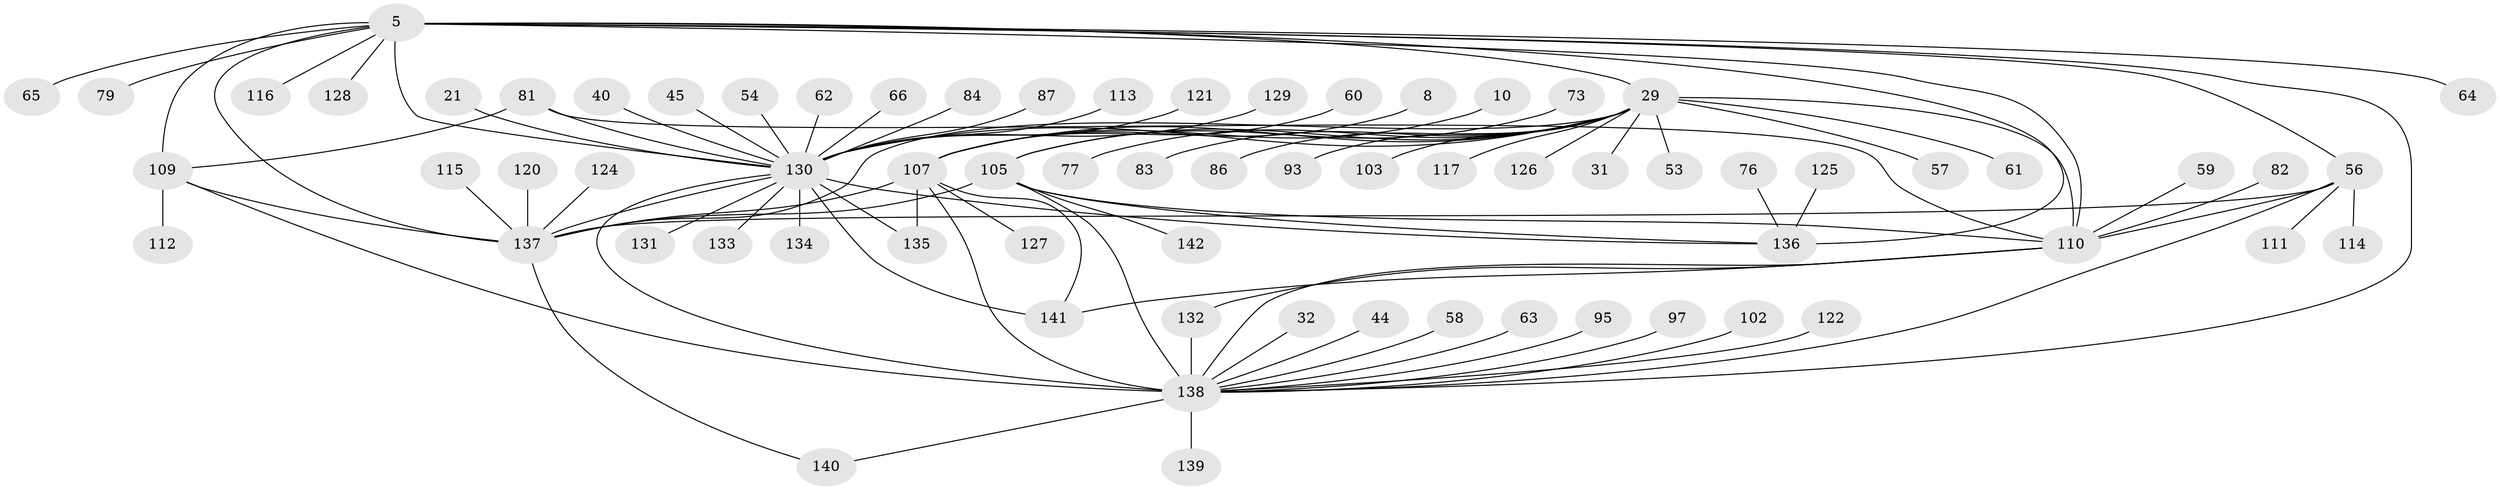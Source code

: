 // original degree distribution, {31: 0.007042253521126761, 14: 0.014084507042253521, 9: 0.02112676056338028, 18: 0.007042253521126761, 32: 0.007042253521126761, 3: 0.11971830985915492, 1: 0.4647887323943662, 6: 0.028169014084507043, 16: 0.007042253521126761, 2: 0.19014084507042253, 5: 0.02112676056338028, 4: 0.09154929577464789, 8: 0.007042253521126761, 7: 0.014084507042253521}
// Generated by graph-tools (version 1.1) at 2025/47/03/09/25 04:47:58]
// undirected, 71 vertices, 95 edges
graph export_dot {
graph [start="1"]
  node [color=gray90,style=filled];
  5 [super="+2"];
  8;
  10;
  21;
  29 [super="+6"];
  31;
  32;
  40;
  44;
  45;
  53 [super="+50+52"];
  54;
  56 [super="+30+23"];
  57;
  58;
  59;
  60;
  61;
  62;
  63;
  64;
  65;
  66 [super="+39"];
  73;
  76;
  77;
  79 [super="+67"];
  81;
  82;
  83;
  84;
  86;
  87;
  93;
  95;
  97;
  102;
  103;
  105 [super="+89+100"];
  107 [super="+106"];
  109 [super="+99"];
  110 [super="+9+51+96"];
  111 [super="+85"];
  112;
  113;
  114;
  115 [super="+104"];
  116 [super="+68"];
  117;
  120;
  121;
  122;
  124;
  125;
  126 [super="+41"];
  127;
  128 [super="+98"];
  129;
  130 [super="+108+119"];
  131;
  132 [super="+74"];
  133 [super="+80"];
  134;
  135 [super="+123"];
  136 [super="+28"];
  137 [super="+24+34+38+48+55+91+101"];
  138 [super="+71+118+1+88"];
  139;
  140 [super="+26+46"];
  141 [super="+75"];
  142;
  5 -- 29 [weight=3];
  5 -- 56;
  5 -- 109 [weight=4];
  5 -- 64;
  5 -- 65;
  5 -- 136 [weight=2];
  5 -- 110 [weight=3];
  5 -- 137;
  5 -- 138 [weight=3];
  5 -- 130 [weight=6];
  5 -- 79;
  5 -- 116;
  5 -- 128;
  8 -- 107;
  10 -- 107;
  21 -- 130;
  29 -- 86;
  29 -- 137;
  29 -- 77;
  29 -- 83;
  29 -- 93;
  29 -- 31;
  29 -- 103;
  29 -- 110 [weight=3];
  29 -- 117;
  29 -- 57;
  29 -- 61;
  29 -- 107 [weight=3];
  29 -- 105 [weight=2];
  29 -- 53;
  29 -- 126;
  29 -- 130 [weight=7];
  32 -- 138;
  40 -- 130;
  44 -- 138;
  45 -- 130;
  54 -- 130;
  56 -- 114;
  56 -- 110;
  56 -- 137;
  56 -- 138 [weight=3];
  56 -- 111;
  58 -- 138;
  59 -- 110;
  60 -- 107;
  62 -- 130;
  63 -- 138;
  66 -- 130;
  73 -- 105;
  76 -- 136;
  81 -- 109;
  81 -- 110;
  81 -- 130;
  82 -- 110;
  84 -- 130;
  87 -- 130;
  95 -- 138;
  97 -- 138;
  102 -- 138;
  105 -- 142;
  105 -- 136;
  105 -- 137 [weight=2];
  105 -- 138 [weight=5];
  105 -- 110;
  107 -- 127;
  107 -- 137;
  107 -- 138 [weight=5];
  107 -- 135;
  107 -- 141;
  109 -- 112;
  109 -- 137 [weight=2];
  109 -- 138;
  110 -- 132;
  110 -- 138;
  110 -- 141;
  113 -- 130;
  115 -- 137;
  120 -- 137;
  121 -- 130;
  122 -- 138;
  124 -- 137;
  125 -- 136;
  129 -- 130;
  130 -- 131;
  130 -- 133;
  130 -- 134;
  130 -- 135;
  130 -- 136;
  130 -- 138 [weight=3];
  130 -- 141 [weight=2];
  130 -- 137;
  132 -- 138;
  137 -- 140;
  138 -- 139;
  138 -- 140;
}
